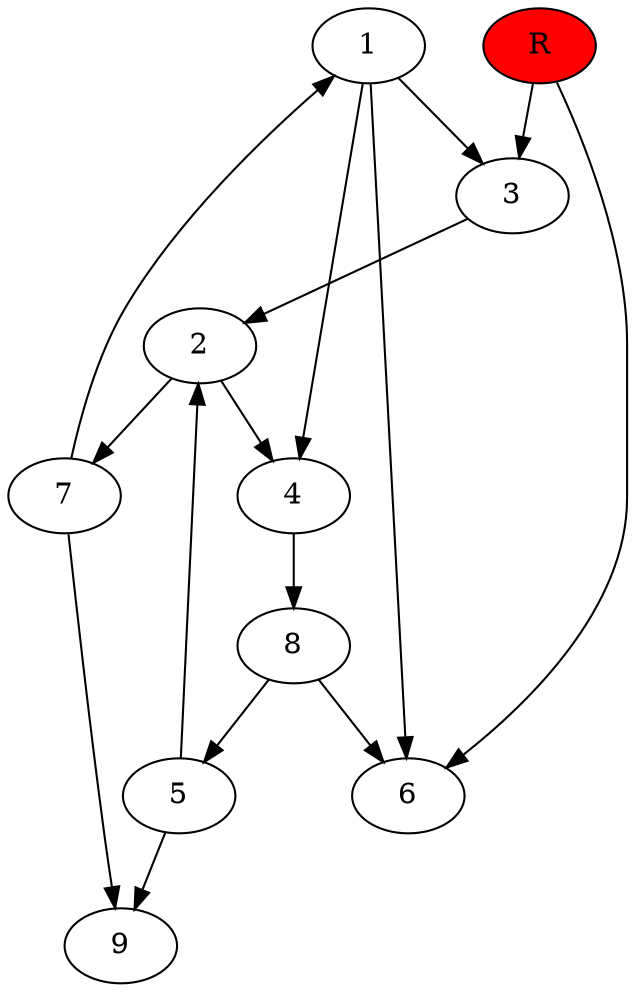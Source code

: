 digraph prb13010 {
	1
	2
	3
	4
	5
	6
	7
	8
	R [fillcolor="#ff0000" style=filled]
	1 -> 3
	1 -> 4
	1 -> 6
	2 -> 4
	2 -> 7
	3 -> 2
	4 -> 8
	5 -> 2
	5 -> 9
	7 -> 1
	7 -> 9
	8 -> 5
	8 -> 6
	R -> 3
	R -> 6
}
